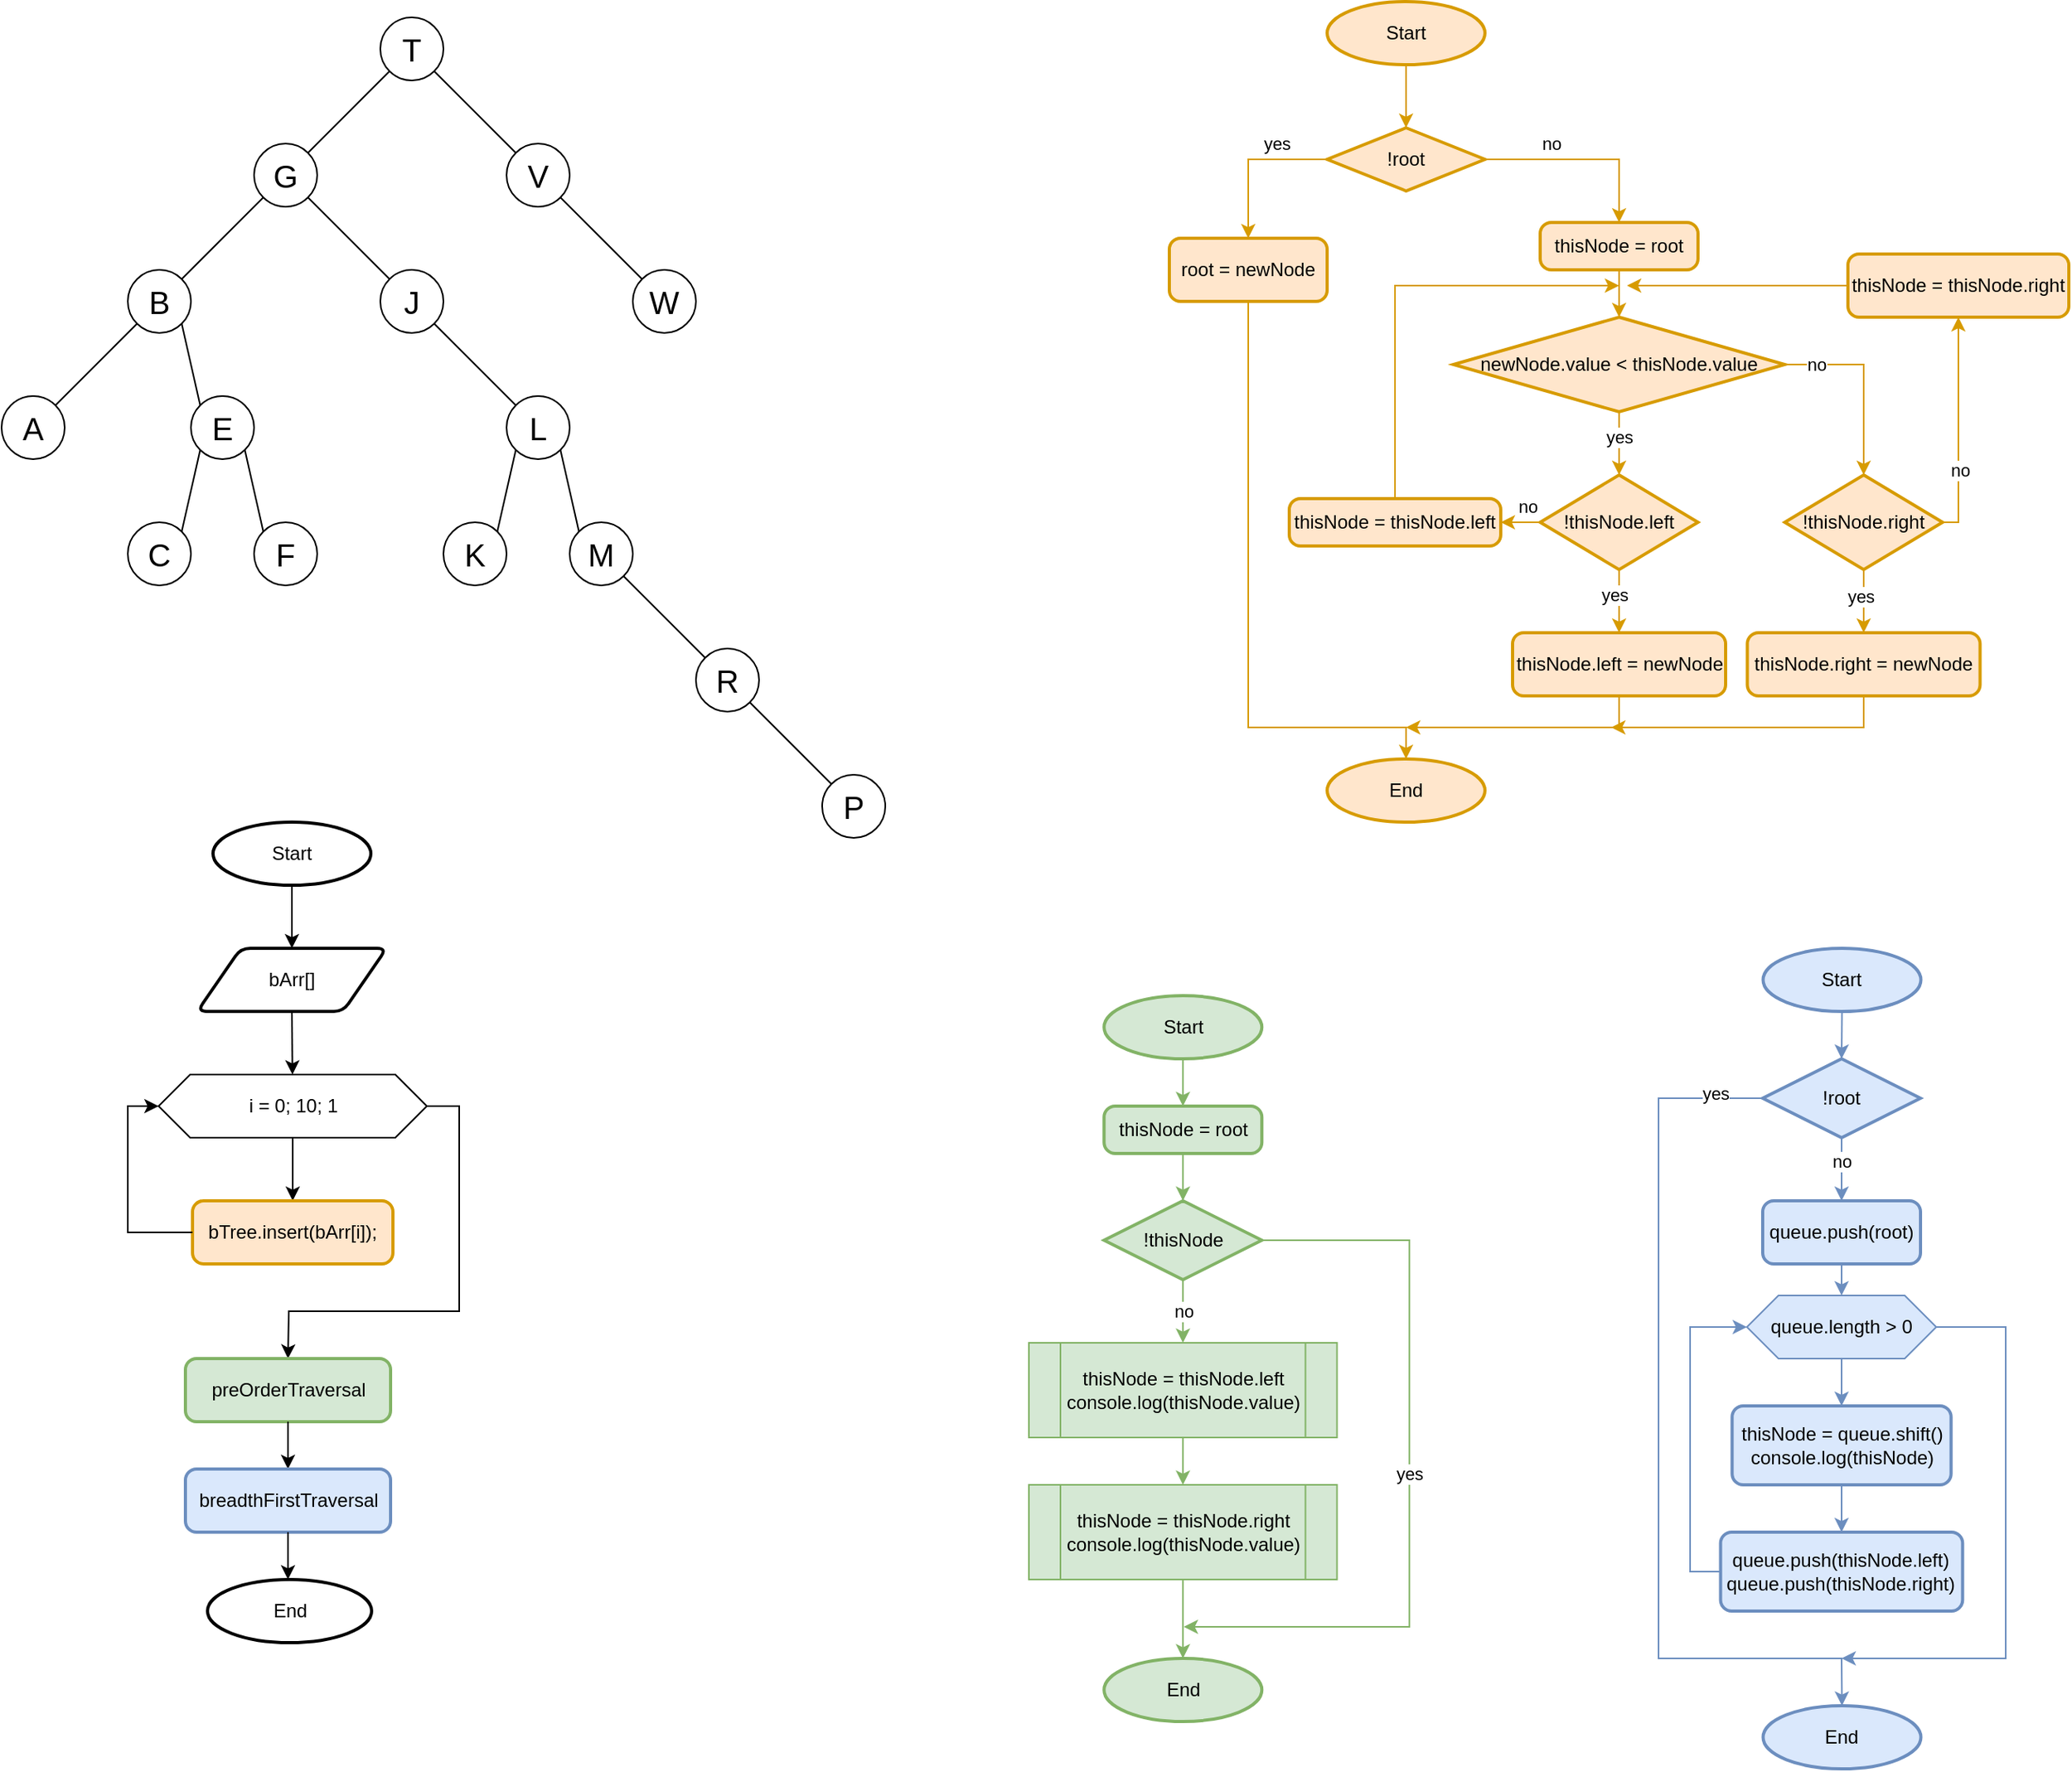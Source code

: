 <mxfile version="21.6.5" type="device">
  <diagram id="C5RBs43oDa-KdzZeNtuy" name="Page-1">
    <mxGraphModel dx="2327" dy="830" grid="1" gridSize="10" guides="1" tooltips="1" connect="1" arrows="1" fold="1" page="1" pageScale="1" pageWidth="827" pageHeight="1169" math="0" shadow="0">
      <root>
        <mxCell id="WIyWlLk6GJQsqaUBKTNV-0" />
        <mxCell id="WIyWlLk6GJQsqaUBKTNV-1" parent="WIyWlLk6GJQsqaUBKTNV-0" />
        <mxCell id="D_m6g35PgsfcEyeFwmXf-0" value="Start" style="strokeWidth=2;html=1;shape=mxgraph.flowchart.start_1;whiteSpace=wrap;" parent="WIyWlLk6GJQsqaUBKTNV-1" vertex="1">
          <mxGeometry x="-466" y="550" width="100" height="40" as="geometry" />
        </mxCell>
        <mxCell id="_VKKLm1d0s1w-XBs0YKe-0" value="&lt;font style=&quot;font-size: 20px;&quot;&gt;T&lt;/font&gt;" style="ellipse;whiteSpace=wrap;html=1;aspect=fixed;" vertex="1" parent="WIyWlLk6GJQsqaUBKTNV-1">
          <mxGeometry x="-360" y="40" width="40" height="40" as="geometry" />
        </mxCell>
        <mxCell id="_VKKLm1d0s1w-XBs0YKe-10" value="&lt;font style=&quot;font-size: 20px;&quot;&gt;G&lt;/font&gt;" style="ellipse;whiteSpace=wrap;html=1;aspect=fixed;" vertex="1" parent="WIyWlLk6GJQsqaUBKTNV-1">
          <mxGeometry x="-440" y="120" width="40" height="40" as="geometry" />
        </mxCell>
        <mxCell id="_VKKLm1d0s1w-XBs0YKe-11" value="&lt;font style=&quot;font-size: 20px;&quot;&gt;V&lt;/font&gt;" style="ellipse;whiteSpace=wrap;html=1;aspect=fixed;" vertex="1" parent="WIyWlLk6GJQsqaUBKTNV-1">
          <mxGeometry x="-280" y="120" width="40" height="40" as="geometry" />
        </mxCell>
        <mxCell id="_VKKLm1d0s1w-XBs0YKe-12" value="&lt;font style=&quot;font-size: 20px;&quot;&gt;B&lt;/font&gt;" style="ellipse;whiteSpace=wrap;html=1;aspect=fixed;" vertex="1" parent="WIyWlLk6GJQsqaUBKTNV-1">
          <mxGeometry x="-520" y="200" width="40" height="40" as="geometry" />
        </mxCell>
        <mxCell id="_VKKLm1d0s1w-XBs0YKe-13" value="&lt;font style=&quot;font-size: 20px;&quot;&gt;J&lt;/font&gt;" style="ellipse;whiteSpace=wrap;html=1;aspect=fixed;" vertex="1" parent="WIyWlLk6GJQsqaUBKTNV-1">
          <mxGeometry x="-360" y="200" width="40" height="40" as="geometry" />
        </mxCell>
        <mxCell id="_VKKLm1d0s1w-XBs0YKe-14" value="&lt;font style=&quot;font-size: 20px;&quot;&gt;W&lt;/font&gt;" style="ellipse;whiteSpace=wrap;html=1;aspect=fixed;" vertex="1" parent="WIyWlLk6GJQsqaUBKTNV-1">
          <mxGeometry x="-200" y="200" width="40" height="40" as="geometry" />
        </mxCell>
        <mxCell id="_VKKLm1d0s1w-XBs0YKe-15" value="&lt;font style=&quot;font-size: 20px;&quot;&gt;A&lt;/font&gt;" style="ellipse;whiteSpace=wrap;html=1;aspect=fixed;" vertex="1" parent="WIyWlLk6GJQsqaUBKTNV-1">
          <mxGeometry x="-600" y="280" width="40" height="40" as="geometry" />
        </mxCell>
        <mxCell id="_VKKLm1d0s1w-XBs0YKe-16" value="&lt;font style=&quot;font-size: 20px;&quot;&gt;E&lt;/font&gt;" style="ellipse;whiteSpace=wrap;html=1;aspect=fixed;" vertex="1" parent="WIyWlLk6GJQsqaUBKTNV-1">
          <mxGeometry x="-480" y="280" width="40" height="40" as="geometry" />
        </mxCell>
        <mxCell id="_VKKLm1d0s1w-XBs0YKe-17" value="&lt;font style=&quot;font-size: 20px;&quot;&gt;C&lt;/font&gt;" style="ellipse;whiteSpace=wrap;html=1;aspect=fixed;" vertex="1" parent="WIyWlLk6GJQsqaUBKTNV-1">
          <mxGeometry x="-520" y="360" width="40" height="40" as="geometry" />
        </mxCell>
        <mxCell id="_VKKLm1d0s1w-XBs0YKe-18" value="&lt;font style=&quot;font-size: 20px;&quot;&gt;F&lt;/font&gt;" style="ellipse;whiteSpace=wrap;html=1;aspect=fixed;" vertex="1" parent="WIyWlLk6GJQsqaUBKTNV-1">
          <mxGeometry x="-440" y="360" width="40" height="40" as="geometry" />
        </mxCell>
        <mxCell id="_VKKLm1d0s1w-XBs0YKe-19" value="&lt;font style=&quot;font-size: 20px;&quot;&gt;L&lt;/font&gt;" style="ellipse;whiteSpace=wrap;html=1;aspect=fixed;" vertex="1" parent="WIyWlLk6GJQsqaUBKTNV-1">
          <mxGeometry x="-280" y="280" width="40" height="40" as="geometry" />
        </mxCell>
        <mxCell id="_VKKLm1d0s1w-XBs0YKe-20" value="&lt;font style=&quot;font-size: 20px;&quot;&gt;K&lt;/font&gt;" style="ellipse;whiteSpace=wrap;html=1;aspect=fixed;" vertex="1" parent="WIyWlLk6GJQsqaUBKTNV-1">
          <mxGeometry x="-320" y="360" width="40" height="40" as="geometry" />
        </mxCell>
        <mxCell id="_VKKLm1d0s1w-XBs0YKe-21" value="&lt;font style=&quot;font-size: 20px;&quot;&gt;M&lt;/font&gt;" style="ellipse;whiteSpace=wrap;html=1;aspect=fixed;" vertex="1" parent="WIyWlLk6GJQsqaUBKTNV-1">
          <mxGeometry x="-240" y="360" width="40" height="40" as="geometry" />
        </mxCell>
        <mxCell id="_VKKLm1d0s1w-XBs0YKe-22" value="&lt;font style=&quot;font-size: 20px;&quot;&gt;R&lt;/font&gt;" style="ellipse;whiteSpace=wrap;html=1;aspect=fixed;" vertex="1" parent="WIyWlLk6GJQsqaUBKTNV-1">
          <mxGeometry x="-160" y="440" width="40" height="40" as="geometry" />
        </mxCell>
        <mxCell id="_VKKLm1d0s1w-XBs0YKe-23" value="&lt;font style=&quot;font-size: 20px;&quot;&gt;P&lt;/font&gt;" style="ellipse;whiteSpace=wrap;html=1;aspect=fixed;" vertex="1" parent="WIyWlLk6GJQsqaUBKTNV-1">
          <mxGeometry x="-80" y="520" width="40" height="40" as="geometry" />
        </mxCell>
        <mxCell id="_VKKLm1d0s1w-XBs0YKe-24" value="" style="endArrow=none;html=1;rounded=0;" edge="1" parent="WIyWlLk6GJQsqaUBKTNV-1" source="_VKKLm1d0s1w-XBs0YKe-10" target="_VKKLm1d0s1w-XBs0YKe-0">
          <mxGeometry width="50" height="50" relative="1" as="geometry">
            <mxPoint x="-400" y="160" as="sourcePoint" />
            <mxPoint x="-350" y="110" as="targetPoint" />
          </mxGeometry>
        </mxCell>
        <mxCell id="_VKKLm1d0s1w-XBs0YKe-25" value="" style="endArrow=none;html=1;rounded=0;entryX=1;entryY=1;entryDx=0;entryDy=0;exitX=0;exitY=0;exitDx=0;exitDy=0;" edge="1" parent="WIyWlLk6GJQsqaUBKTNV-1" source="_VKKLm1d0s1w-XBs0YKe-13" target="_VKKLm1d0s1w-XBs0YKe-10">
          <mxGeometry width="50" height="50" relative="1" as="geometry">
            <mxPoint x="-440" y="290" as="sourcePoint" />
            <mxPoint x="-390" y="240" as="targetPoint" />
          </mxGeometry>
        </mxCell>
        <mxCell id="_VKKLm1d0s1w-XBs0YKe-26" value="" style="endArrow=none;html=1;rounded=0;entryX=0;entryY=1;entryDx=0;entryDy=0;exitX=1;exitY=0;exitDx=0;exitDy=0;" edge="1" parent="WIyWlLk6GJQsqaUBKTNV-1" source="_VKKLm1d0s1w-XBs0YKe-12" target="_VKKLm1d0s1w-XBs0YKe-10">
          <mxGeometry width="50" height="50" relative="1" as="geometry">
            <mxPoint x="-590" y="310" as="sourcePoint" />
            <mxPoint x="-540" y="260" as="targetPoint" />
          </mxGeometry>
        </mxCell>
        <mxCell id="_VKKLm1d0s1w-XBs0YKe-27" value="" style="endArrow=none;html=1;rounded=0;exitX=1;exitY=0;exitDx=0;exitDy=0;entryX=0;entryY=1;entryDx=0;entryDy=0;" edge="1" parent="WIyWlLk6GJQsqaUBKTNV-1" source="_VKKLm1d0s1w-XBs0YKe-15" target="_VKKLm1d0s1w-XBs0YKe-12">
          <mxGeometry width="50" height="50" relative="1" as="geometry">
            <mxPoint x="-270" y="320" as="sourcePoint" />
            <mxPoint x="-220" y="270" as="targetPoint" />
          </mxGeometry>
        </mxCell>
        <mxCell id="_VKKLm1d0s1w-XBs0YKe-28" value="" style="endArrow=none;html=1;rounded=0;exitX=1;exitY=1;exitDx=0;exitDy=0;entryX=0;entryY=0;entryDx=0;entryDy=0;" edge="1" parent="WIyWlLk6GJQsqaUBKTNV-1" source="_VKKLm1d0s1w-XBs0YKe-12" target="_VKKLm1d0s1w-XBs0YKe-16">
          <mxGeometry width="50" height="50" relative="1" as="geometry">
            <mxPoint x="-440" y="290" as="sourcePoint" />
            <mxPoint x="-390" y="240" as="targetPoint" />
          </mxGeometry>
        </mxCell>
        <mxCell id="_VKKLm1d0s1w-XBs0YKe-29" value="" style="endArrow=none;html=1;rounded=0;entryX=0;entryY=1;entryDx=0;entryDy=0;exitX=1;exitY=0;exitDx=0;exitDy=0;" edge="1" parent="WIyWlLk6GJQsqaUBKTNV-1" source="_VKKLm1d0s1w-XBs0YKe-17" target="_VKKLm1d0s1w-XBs0YKe-16">
          <mxGeometry width="50" height="50" relative="1" as="geometry">
            <mxPoint x="-640" y="410" as="sourcePoint" />
            <mxPoint x="-590" y="360" as="targetPoint" />
          </mxGeometry>
        </mxCell>
        <mxCell id="_VKKLm1d0s1w-XBs0YKe-30" value="" style="endArrow=none;html=1;rounded=0;exitX=1;exitY=1;exitDx=0;exitDy=0;entryX=0;entryY=0;entryDx=0;entryDy=0;" edge="1" parent="WIyWlLk6GJQsqaUBKTNV-1" source="_VKKLm1d0s1w-XBs0YKe-16" target="_VKKLm1d0s1w-XBs0YKe-18">
          <mxGeometry width="50" height="50" relative="1" as="geometry">
            <mxPoint x="-470" y="380" as="sourcePoint" />
            <mxPoint x="-420" y="330" as="targetPoint" />
          </mxGeometry>
        </mxCell>
        <mxCell id="_VKKLm1d0s1w-XBs0YKe-31" value="" style="endArrow=none;html=1;rounded=0;exitX=1;exitY=1;exitDx=0;exitDy=0;entryX=0;entryY=0;entryDx=0;entryDy=0;" edge="1" parent="WIyWlLk6GJQsqaUBKTNV-1" source="_VKKLm1d0s1w-XBs0YKe-13" target="_VKKLm1d0s1w-XBs0YKe-19">
          <mxGeometry width="50" height="50" relative="1" as="geometry">
            <mxPoint x="-360" y="290" as="sourcePoint" />
            <mxPoint x="-310" y="240" as="targetPoint" />
          </mxGeometry>
        </mxCell>
        <mxCell id="_VKKLm1d0s1w-XBs0YKe-32" value="" style="endArrow=none;html=1;rounded=0;exitX=1;exitY=0;exitDx=0;exitDy=0;entryX=0;entryY=1;entryDx=0;entryDy=0;" edge="1" parent="WIyWlLk6GJQsqaUBKTNV-1" source="_VKKLm1d0s1w-XBs0YKe-20" target="_VKKLm1d0s1w-XBs0YKe-19">
          <mxGeometry width="50" height="50" relative="1" as="geometry">
            <mxPoint x="-190" y="330" as="sourcePoint" />
            <mxPoint x="-140" y="280" as="targetPoint" />
          </mxGeometry>
        </mxCell>
        <mxCell id="_VKKLm1d0s1w-XBs0YKe-33" value="" style="endArrow=none;html=1;rounded=0;exitX=1;exitY=1;exitDx=0;exitDy=0;entryX=0;entryY=0;entryDx=0;entryDy=0;" edge="1" parent="WIyWlLk6GJQsqaUBKTNV-1" source="_VKKLm1d0s1w-XBs0YKe-19" target="_VKKLm1d0s1w-XBs0YKe-21">
          <mxGeometry width="50" height="50" relative="1" as="geometry">
            <mxPoint x="-180" y="320" as="sourcePoint" />
            <mxPoint x="-130" y="270" as="targetPoint" />
          </mxGeometry>
        </mxCell>
        <mxCell id="_VKKLm1d0s1w-XBs0YKe-34" value="" style="endArrow=none;html=1;rounded=0;exitX=1;exitY=1;exitDx=0;exitDy=0;entryX=0;entryY=0;entryDx=0;entryDy=0;" edge="1" parent="WIyWlLk6GJQsqaUBKTNV-1" source="_VKKLm1d0s1w-XBs0YKe-21" target="_VKKLm1d0s1w-XBs0YKe-22">
          <mxGeometry width="50" height="50" relative="1" as="geometry">
            <mxPoint x="-120" y="400" as="sourcePoint" />
            <mxPoint x="-70" y="350" as="targetPoint" />
          </mxGeometry>
        </mxCell>
        <mxCell id="_VKKLm1d0s1w-XBs0YKe-35" value="" style="endArrow=none;html=1;rounded=0;exitX=1;exitY=1;exitDx=0;exitDy=0;entryX=0;entryY=0;entryDx=0;entryDy=0;" edge="1" parent="WIyWlLk6GJQsqaUBKTNV-1" source="_VKKLm1d0s1w-XBs0YKe-22" target="_VKKLm1d0s1w-XBs0YKe-23">
          <mxGeometry width="50" height="50" relative="1" as="geometry">
            <mxPoint x="-60" y="410" as="sourcePoint" />
            <mxPoint x="-10" y="360" as="targetPoint" />
          </mxGeometry>
        </mxCell>
        <mxCell id="_VKKLm1d0s1w-XBs0YKe-36" value="" style="endArrow=none;html=1;rounded=0;exitX=1;exitY=1;exitDx=0;exitDy=0;entryX=0;entryY=0;entryDx=0;entryDy=0;" edge="1" parent="WIyWlLk6GJQsqaUBKTNV-1" source="_VKKLm1d0s1w-XBs0YKe-0" target="_VKKLm1d0s1w-XBs0YKe-11">
          <mxGeometry width="50" height="50" relative="1" as="geometry">
            <mxPoint x="-280" y="110" as="sourcePoint" />
            <mxPoint x="-230" y="60" as="targetPoint" />
          </mxGeometry>
        </mxCell>
        <mxCell id="_VKKLm1d0s1w-XBs0YKe-37" value="" style="endArrow=none;html=1;rounded=0;exitX=1;exitY=1;exitDx=0;exitDy=0;entryX=0;entryY=0;entryDx=0;entryDy=0;" edge="1" parent="WIyWlLk6GJQsqaUBKTNV-1" source="_VKKLm1d0s1w-XBs0YKe-11" target="_VKKLm1d0s1w-XBs0YKe-14">
          <mxGeometry width="50" height="50" relative="1" as="geometry">
            <mxPoint x="-90" y="110" as="sourcePoint" />
            <mxPoint x="-40" y="60" as="targetPoint" />
          </mxGeometry>
        </mxCell>
        <mxCell id="_VKKLm1d0s1w-XBs0YKe-38" value="i = 0; 10; 1" style="shape=hexagon;perimeter=hexagonPerimeter2;whiteSpace=wrap;html=1;fixedSize=1;" vertex="1" parent="WIyWlLk6GJQsqaUBKTNV-1">
          <mxGeometry x="-500.5" y="710" width="170" height="40" as="geometry" />
        </mxCell>
        <mxCell id="_VKKLm1d0s1w-XBs0YKe-39" value="" style="endArrow=classic;html=1;rounded=0;entryX=0.5;entryY=0;entryDx=0;entryDy=0;" edge="1" parent="WIyWlLk6GJQsqaUBKTNV-1" source="D_m6g35PgsfcEyeFwmXf-0" target="_VKKLm1d0s1w-XBs0YKe-54">
          <mxGeometry width="50" height="50" relative="1" as="geometry">
            <mxPoint x="-450" y="750" as="sourcePoint" />
            <mxPoint x="-415" y="630" as="targetPoint" />
          </mxGeometry>
        </mxCell>
        <mxCell id="_VKKLm1d0s1w-XBs0YKe-40" value="" style="endArrow=classic;html=1;rounded=0;exitX=0.5;exitY=1;exitDx=0;exitDy=0;entryX=0.5;entryY=0;entryDx=0;entryDy=0;" edge="1" parent="WIyWlLk6GJQsqaUBKTNV-1" source="_VKKLm1d0s1w-XBs0YKe-38" target="_VKKLm1d0s1w-XBs0YKe-41">
          <mxGeometry width="50" height="50" relative="1" as="geometry">
            <mxPoint x="-420" y="760" as="sourcePoint" />
            <mxPoint x="-417" y="710" as="targetPoint" />
          </mxGeometry>
        </mxCell>
        <mxCell id="_VKKLm1d0s1w-XBs0YKe-41" value="bTree.insert(bArr[i]);" style="rounded=1;whiteSpace=wrap;html=1;absoluteArcSize=1;arcSize=14;strokeWidth=2;fillColor=#ffe6cc;strokeColor=#d79b00;" vertex="1" parent="WIyWlLk6GJQsqaUBKTNV-1">
          <mxGeometry x="-479" y="790" width="127" height="40" as="geometry" />
        </mxCell>
        <mxCell id="_VKKLm1d0s1w-XBs0YKe-42" value="" style="endArrow=classic;html=1;rounded=0;exitX=0;exitY=0.5;exitDx=0;exitDy=0;entryX=0;entryY=0.5;entryDx=0;entryDy=0;" edge="1" parent="WIyWlLk6GJQsqaUBKTNV-1" source="_VKKLm1d0s1w-XBs0YKe-41" target="_VKKLm1d0s1w-XBs0YKe-38">
          <mxGeometry width="50" height="50" relative="1" as="geometry">
            <mxPoint x="-610" y="700" as="sourcePoint" />
            <mxPoint x="-560" y="650" as="targetPoint" />
            <Array as="points">
              <mxPoint x="-520" y="810" />
              <mxPoint x="-520" y="730" />
            </Array>
          </mxGeometry>
        </mxCell>
        <mxCell id="_VKKLm1d0s1w-XBs0YKe-43" value="" style="endArrow=classic;html=1;rounded=0;exitX=1;exitY=0.5;exitDx=0;exitDy=0;entryX=0.5;entryY=0;entryDx=0;entryDy=0;" edge="1" parent="WIyWlLk6GJQsqaUBKTNV-1" source="_VKKLm1d0s1w-XBs0YKe-38" target="_VKKLm1d0s1w-XBs0YKe-44">
          <mxGeometry width="50" height="50" relative="1" as="geometry">
            <mxPoint x="-330" y="650" as="sourcePoint" />
            <mxPoint x="-420" y="800" as="targetPoint" />
            <Array as="points">
              <mxPoint x="-310" y="730" />
              <mxPoint x="-310" y="860" />
              <mxPoint x="-418" y="860" />
            </Array>
          </mxGeometry>
        </mxCell>
        <mxCell id="_VKKLm1d0s1w-XBs0YKe-44" value="preOrderTraversal" style="rounded=1;whiteSpace=wrap;html=1;absoluteArcSize=1;arcSize=14;strokeWidth=2;fillColor=#d5e8d4;strokeColor=#82b366;" vertex="1" parent="WIyWlLk6GJQsqaUBKTNV-1">
          <mxGeometry x="-483.5" y="890" width="130" height="40" as="geometry" />
        </mxCell>
        <mxCell id="_VKKLm1d0s1w-XBs0YKe-45" value="" style="endArrow=classic;html=1;rounded=0;exitX=0.5;exitY=1;exitDx=0;exitDy=0;" edge="1" parent="WIyWlLk6GJQsqaUBKTNV-1" source="_VKKLm1d0s1w-XBs0YKe-44">
          <mxGeometry width="50" height="50" relative="1" as="geometry">
            <mxPoint x="-401.5" y="1030" as="sourcePoint" />
            <mxPoint x="-418.5" y="960" as="targetPoint" />
          </mxGeometry>
        </mxCell>
        <mxCell id="_VKKLm1d0s1w-XBs0YKe-47" value="breadthFirstTraversal" style="rounded=1;whiteSpace=wrap;html=1;absoluteArcSize=1;arcSize=14;strokeWidth=2;fillColor=#dae8fc;strokeColor=#6c8ebf;" vertex="1" parent="WIyWlLk6GJQsqaUBKTNV-1">
          <mxGeometry x="-483.5" y="960" width="130" height="40" as="geometry" />
        </mxCell>
        <mxCell id="_VKKLm1d0s1w-XBs0YKe-48" value="" style="endArrow=classic;html=1;rounded=0;exitX=0.5;exitY=1;exitDx=0;exitDy=0;" edge="1" parent="WIyWlLk6GJQsqaUBKTNV-1" source="_VKKLm1d0s1w-XBs0YKe-47">
          <mxGeometry width="50" height="50" relative="1" as="geometry">
            <mxPoint x="-411.5" y="1070" as="sourcePoint" />
            <mxPoint x="-418.5" y="1030" as="targetPoint" />
          </mxGeometry>
        </mxCell>
        <mxCell id="_VKKLm1d0s1w-XBs0YKe-50" value="End" style="strokeWidth=2;html=1;shape=mxgraph.flowchart.start_1;whiteSpace=wrap;" vertex="1" parent="WIyWlLk6GJQsqaUBKTNV-1">
          <mxGeometry x="-469.5" y="1030" width="104" height="40" as="geometry" />
        </mxCell>
        <mxCell id="_VKKLm1d0s1w-XBs0YKe-51" value="Start" style="strokeWidth=2;html=1;shape=mxgraph.flowchart.start_1;whiteSpace=wrap;fillColor=#ffe6cc;strokeColor=#d79b00;" vertex="1" parent="WIyWlLk6GJQsqaUBKTNV-1">
          <mxGeometry x="240" y="30" width="100" height="40" as="geometry" />
        </mxCell>
        <mxCell id="_VKKLm1d0s1w-XBs0YKe-52" value="" style="endArrow=classic;html=1;rounded=0;exitX=0.5;exitY=1;exitDx=0;exitDy=0;exitPerimeter=0;fillColor=#ffe6cc;strokeColor=#d79b00;" edge="1" parent="WIyWlLk6GJQsqaUBKTNV-1" source="_VKKLm1d0s1w-XBs0YKe-51">
          <mxGeometry width="50" height="50" relative="1" as="geometry">
            <mxPoint x="280" y="180" as="sourcePoint" />
            <mxPoint x="290" y="110" as="targetPoint" />
          </mxGeometry>
        </mxCell>
        <mxCell id="_VKKLm1d0s1w-XBs0YKe-53" value="!root" style="strokeWidth=2;html=1;shape=mxgraph.flowchart.decision;whiteSpace=wrap;fillColor=#ffe6cc;strokeColor=#d79b00;" vertex="1" parent="WIyWlLk6GJQsqaUBKTNV-1">
          <mxGeometry x="240" y="110" width="100" height="40" as="geometry" />
        </mxCell>
        <mxCell id="_VKKLm1d0s1w-XBs0YKe-54" value="bArr[]" style="shape=parallelogram;html=1;strokeWidth=2;perimeter=parallelogramPerimeter;whiteSpace=wrap;rounded=1;arcSize=12;size=0.23;" vertex="1" parent="WIyWlLk6GJQsqaUBKTNV-1">
          <mxGeometry x="-476" y="630" width="120" height="40" as="geometry" />
        </mxCell>
        <mxCell id="_VKKLm1d0s1w-XBs0YKe-56" value="root = newNode" style="rounded=1;whiteSpace=wrap;html=1;absoluteArcSize=1;arcSize=14;strokeWidth=2;fillColor=#ffe6cc;strokeColor=#d79b00;" vertex="1" parent="WIyWlLk6GJQsqaUBKTNV-1">
          <mxGeometry x="140" y="180" width="100" height="40" as="geometry" />
        </mxCell>
        <mxCell id="_VKKLm1d0s1w-XBs0YKe-57" value="End" style="strokeWidth=2;html=1;shape=mxgraph.flowchart.start_1;whiteSpace=wrap;fillColor=#ffe6cc;strokeColor=#d79b00;" vertex="1" parent="WIyWlLk6GJQsqaUBKTNV-1">
          <mxGeometry x="240" y="510" width="100" height="40" as="geometry" />
        </mxCell>
        <mxCell id="_VKKLm1d0s1w-XBs0YKe-58" value="" style="endArrow=classic;html=1;rounded=0;exitX=0;exitY=0.5;exitDx=0;exitDy=0;exitPerimeter=0;entryX=0.5;entryY=0;entryDx=0;entryDy=0;fillColor=#ffe6cc;strokeColor=#d79b00;" edge="1" parent="WIyWlLk6GJQsqaUBKTNV-1" source="_VKKLm1d0s1w-XBs0YKe-53" target="_VKKLm1d0s1w-XBs0YKe-56">
          <mxGeometry width="50" height="50" relative="1" as="geometry">
            <mxPoint x="170" y="100" as="sourcePoint" />
            <mxPoint x="220" y="50" as="targetPoint" />
            <Array as="points">
              <mxPoint x="190" y="130" />
            </Array>
          </mxGeometry>
        </mxCell>
        <mxCell id="_VKKLm1d0s1w-XBs0YKe-59" value="yes" style="edgeLabel;html=1;align=center;verticalAlign=middle;resizable=0;points=[];" vertex="1" connectable="0" parent="_VKKLm1d0s1w-XBs0YKe-58">
          <mxGeometry x="-0.6" y="2" relative="1" as="geometry">
            <mxPoint x="-12" y="-12" as="offset" />
          </mxGeometry>
        </mxCell>
        <mxCell id="_VKKLm1d0s1w-XBs0YKe-60" value="newNode.value &amp;lt; thisNode.value" style="strokeWidth=2;html=1;shape=mxgraph.flowchart.decision;whiteSpace=wrap;fillColor=#ffe6cc;strokeColor=#d79b00;" vertex="1" parent="WIyWlLk6GJQsqaUBKTNV-1">
          <mxGeometry x="320" y="230" width="210" height="60" as="geometry" />
        </mxCell>
        <mxCell id="_VKKLm1d0s1w-XBs0YKe-61" value="!thisNode.left" style="strokeWidth=2;html=1;shape=mxgraph.flowchart.decision;whiteSpace=wrap;fillColor=#ffe6cc;strokeColor=#d79b00;" vertex="1" parent="WIyWlLk6GJQsqaUBKTNV-1">
          <mxGeometry x="375" y="330" width="100" height="60" as="geometry" />
        </mxCell>
        <mxCell id="_VKKLm1d0s1w-XBs0YKe-62" value="thisNode.left = newNode" style="rounded=1;whiteSpace=wrap;html=1;absoluteArcSize=1;arcSize=14;strokeWidth=2;fillColor=#ffe6cc;strokeColor=#d79b00;" vertex="1" parent="WIyWlLk6GJQsqaUBKTNV-1">
          <mxGeometry x="357.5" y="430" width="135" height="40" as="geometry" />
        </mxCell>
        <mxCell id="_VKKLm1d0s1w-XBs0YKe-63" value="" style="endArrow=classic;html=1;rounded=0;exitX=1;exitY=0.5;exitDx=0;exitDy=0;exitPerimeter=0;fillColor=#ffe6cc;strokeColor=#d79b00;" edge="1" parent="WIyWlLk6GJQsqaUBKTNV-1" source="_VKKLm1d0s1w-XBs0YKe-53">
          <mxGeometry width="50" height="50" relative="1" as="geometry">
            <mxPoint x="370" y="130" as="sourcePoint" />
            <mxPoint x="425" y="170" as="targetPoint" />
            <Array as="points">
              <mxPoint x="425" y="130" />
            </Array>
          </mxGeometry>
        </mxCell>
        <mxCell id="_VKKLm1d0s1w-XBs0YKe-76" value="no" style="edgeLabel;html=1;align=center;verticalAlign=middle;resizable=0;points=[];" vertex="1" connectable="0" parent="_VKKLm1d0s1w-XBs0YKe-63">
          <mxGeometry x="-0.338" y="-1" relative="1" as="geometry">
            <mxPoint y="-11" as="offset" />
          </mxGeometry>
        </mxCell>
        <mxCell id="_VKKLm1d0s1w-XBs0YKe-64" value="thisNode = root" style="rounded=1;whiteSpace=wrap;html=1;absoluteArcSize=1;arcSize=14;strokeWidth=2;fillColor=#ffe6cc;strokeColor=#d79b00;" vertex="1" parent="WIyWlLk6GJQsqaUBKTNV-1">
          <mxGeometry x="375" y="170" width="100" height="30" as="geometry" />
        </mxCell>
        <mxCell id="_VKKLm1d0s1w-XBs0YKe-65" value="" style="endArrow=classic;html=1;rounded=0;exitX=0.5;exitY=1;exitDx=0;exitDy=0;entryX=0.5;entryY=0;entryDx=0;entryDy=0;entryPerimeter=0;fillColor=#ffe6cc;strokeColor=#d79b00;" edge="1" parent="WIyWlLk6GJQsqaUBKTNV-1" source="_VKKLm1d0s1w-XBs0YKe-64" target="_VKKLm1d0s1w-XBs0YKe-60">
          <mxGeometry width="50" height="50" relative="1" as="geometry">
            <mxPoint x="510" y="120" as="sourcePoint" />
            <mxPoint x="560" y="70" as="targetPoint" />
          </mxGeometry>
        </mxCell>
        <mxCell id="_VKKLm1d0s1w-XBs0YKe-66" value="" style="endArrow=classic;html=1;rounded=0;exitX=0.5;exitY=1;exitDx=0;exitDy=0;exitPerimeter=0;entryX=0.5;entryY=0;entryDx=0;entryDy=0;entryPerimeter=0;fillColor=#ffe6cc;strokeColor=#d79b00;" edge="1" parent="WIyWlLk6GJQsqaUBKTNV-1" source="_VKKLm1d0s1w-XBs0YKe-60" target="_VKKLm1d0s1w-XBs0YKe-61">
          <mxGeometry width="50" height="50" relative="1" as="geometry">
            <mxPoint x="180" y="350" as="sourcePoint" />
            <mxPoint x="230" y="300" as="targetPoint" />
          </mxGeometry>
        </mxCell>
        <mxCell id="_VKKLm1d0s1w-XBs0YKe-67" value="yes" style="edgeLabel;html=1;align=center;verticalAlign=middle;resizable=0;points=[];" vertex="1" connectable="0" parent="_VKKLm1d0s1w-XBs0YKe-66">
          <mxGeometry x="-0.213" relative="1" as="geometry">
            <mxPoint as="offset" />
          </mxGeometry>
        </mxCell>
        <mxCell id="_VKKLm1d0s1w-XBs0YKe-71" value="" style="endArrow=classic;html=1;rounded=0;exitX=0.5;exitY=1;exitDx=0;exitDy=0;exitPerimeter=0;entryX=0.5;entryY=0;entryDx=0;entryDy=0;fillColor=#ffe6cc;strokeColor=#d79b00;" edge="1" parent="WIyWlLk6GJQsqaUBKTNV-1" source="_VKKLm1d0s1w-XBs0YKe-61" target="_VKKLm1d0s1w-XBs0YKe-62">
          <mxGeometry width="50" height="50" relative="1" as="geometry">
            <mxPoint x="250" y="430" as="sourcePoint" />
            <mxPoint x="300" y="380" as="targetPoint" />
          </mxGeometry>
        </mxCell>
        <mxCell id="_VKKLm1d0s1w-XBs0YKe-72" value="yes" style="edgeLabel;html=1;align=center;verticalAlign=middle;resizable=0;points=[];" vertex="1" connectable="0" parent="_VKKLm1d0s1w-XBs0YKe-71">
          <mxGeometry x="-0.21" y="-3" relative="1" as="geometry">
            <mxPoint as="offset" />
          </mxGeometry>
        </mxCell>
        <mxCell id="_VKKLm1d0s1w-XBs0YKe-73" value="thisNode = thisNode.left" style="rounded=1;whiteSpace=wrap;html=1;absoluteArcSize=1;arcSize=14;strokeWidth=2;fillColor=#ffe6cc;strokeColor=#d79b00;" vertex="1" parent="WIyWlLk6GJQsqaUBKTNV-1">
          <mxGeometry x="216" y="345" width="134" height="30" as="geometry" />
        </mxCell>
        <mxCell id="_VKKLm1d0s1w-XBs0YKe-74" value="" style="endArrow=classic;html=1;rounded=0;exitX=0;exitY=0.5;exitDx=0;exitDy=0;exitPerimeter=0;entryX=1;entryY=0.5;entryDx=0;entryDy=0;fillColor=#ffe6cc;strokeColor=#d79b00;" edge="1" parent="WIyWlLk6GJQsqaUBKTNV-1" source="_VKKLm1d0s1w-XBs0YKe-61" target="_VKKLm1d0s1w-XBs0YKe-73">
          <mxGeometry width="50" height="50" relative="1" as="geometry">
            <mxPoint x="50" y="290" as="sourcePoint" />
            <mxPoint x="100" y="240" as="targetPoint" />
          </mxGeometry>
        </mxCell>
        <mxCell id="_VKKLm1d0s1w-XBs0YKe-75" value="no" style="edgeLabel;html=1;align=center;verticalAlign=middle;resizable=0;points=[];" vertex="1" connectable="0" parent="_VKKLm1d0s1w-XBs0YKe-74">
          <mxGeometry x="-0.368" y="1" relative="1" as="geometry">
            <mxPoint y="-11" as="offset" />
          </mxGeometry>
        </mxCell>
        <mxCell id="_VKKLm1d0s1w-XBs0YKe-77" value="" style="endArrow=classic;html=1;rounded=0;exitX=0.5;exitY=1;exitDx=0;exitDy=0;fillColor=#ffe6cc;strokeColor=#d79b00;" edge="1" parent="WIyWlLk6GJQsqaUBKTNV-1" source="_VKKLm1d0s1w-XBs0YKe-56" target="_VKKLm1d0s1w-XBs0YKe-57">
          <mxGeometry width="50" height="50" relative="1" as="geometry">
            <mxPoint x="150" y="350" as="sourcePoint" />
            <mxPoint x="300" y="520" as="targetPoint" />
            <Array as="points">
              <mxPoint x="190" y="490" />
              <mxPoint x="290" y="490" />
            </Array>
          </mxGeometry>
        </mxCell>
        <mxCell id="_VKKLm1d0s1w-XBs0YKe-79" value="" style="endArrow=classic;html=1;rounded=0;exitX=0.5;exitY=0;exitDx=0;exitDy=0;fillColor=#ffe6cc;strokeColor=#d79b00;" edge="1" parent="WIyWlLk6GJQsqaUBKTNV-1" source="_VKKLm1d0s1w-XBs0YKe-73">
          <mxGeometry width="50" height="50" relative="1" as="geometry">
            <mxPoint x="270" y="300" as="sourcePoint" />
            <mxPoint x="425" y="210" as="targetPoint" />
            <Array as="points">
              <mxPoint x="283" y="210" />
            </Array>
          </mxGeometry>
        </mxCell>
        <mxCell id="_VKKLm1d0s1w-XBs0YKe-82" value="!thisNode.right" style="strokeWidth=2;html=1;shape=mxgraph.flowchart.decision;whiteSpace=wrap;fillColor=#ffe6cc;strokeColor=#d79b00;" vertex="1" parent="WIyWlLk6GJQsqaUBKTNV-1">
          <mxGeometry x="530" y="330" width="100" height="60" as="geometry" />
        </mxCell>
        <mxCell id="_VKKLm1d0s1w-XBs0YKe-83" value="thisNode = thisNode.right" style="rounded=1;whiteSpace=wrap;html=1;absoluteArcSize=1;arcSize=14;strokeWidth=2;fillColor=#ffe6cc;strokeColor=#d79b00;" vertex="1" parent="WIyWlLk6GJQsqaUBKTNV-1">
          <mxGeometry x="570" y="190" width="140" height="40" as="geometry" />
        </mxCell>
        <mxCell id="_VKKLm1d0s1w-XBs0YKe-84" value="" style="endArrow=classic;html=1;rounded=0;exitX=1;exitY=0.5;exitDx=0;exitDy=0;exitPerimeter=0;entryX=0.5;entryY=0;entryDx=0;entryDy=0;entryPerimeter=0;fillColor=#ffe6cc;strokeColor=#d79b00;" edge="1" parent="WIyWlLk6GJQsqaUBKTNV-1" source="_VKKLm1d0s1w-XBs0YKe-60" target="_VKKLm1d0s1w-XBs0YKe-82">
          <mxGeometry width="50" height="50" relative="1" as="geometry">
            <mxPoint x="610" y="280" as="sourcePoint" />
            <mxPoint x="660" y="230" as="targetPoint" />
            <Array as="points">
              <mxPoint x="580" y="260" />
            </Array>
          </mxGeometry>
        </mxCell>
        <mxCell id="_VKKLm1d0s1w-XBs0YKe-85" value="no" style="edgeLabel;html=1;align=center;verticalAlign=middle;resizable=0;points=[];" vertex="1" connectable="0" parent="_VKKLm1d0s1w-XBs0YKe-84">
          <mxGeometry x="-0.669" y="1" relative="1" as="geometry">
            <mxPoint y="1" as="offset" />
          </mxGeometry>
        </mxCell>
        <mxCell id="_VKKLm1d0s1w-XBs0YKe-86" value="thisNode.right = newNode" style="rounded=1;whiteSpace=wrap;html=1;absoluteArcSize=1;arcSize=14;strokeWidth=2;fillColor=#ffe6cc;strokeColor=#d79b00;" vertex="1" parent="WIyWlLk6GJQsqaUBKTNV-1">
          <mxGeometry x="506.25" y="430" width="147.5" height="40" as="geometry" />
        </mxCell>
        <mxCell id="_VKKLm1d0s1w-XBs0YKe-87" value="" style="endArrow=classic;html=1;rounded=0;exitX=0.5;exitY=1;exitDx=0;exitDy=0;exitPerimeter=0;entryX=0.5;entryY=0;entryDx=0;entryDy=0;fillColor=#ffe6cc;strokeColor=#d79b00;" edge="1" parent="WIyWlLk6GJQsqaUBKTNV-1" source="_VKKLm1d0s1w-XBs0YKe-82" target="_VKKLm1d0s1w-XBs0YKe-86">
          <mxGeometry width="50" height="50" relative="1" as="geometry">
            <mxPoint x="510" y="570" as="sourcePoint" />
            <mxPoint x="560" y="520" as="targetPoint" />
          </mxGeometry>
        </mxCell>
        <mxCell id="_VKKLm1d0s1w-XBs0YKe-88" value="yes" style="edgeLabel;html=1;align=center;verticalAlign=middle;resizable=0;points=[];" vertex="1" connectable="0" parent="_VKKLm1d0s1w-XBs0YKe-87">
          <mxGeometry x="-0.14" y="-2" relative="1" as="geometry">
            <mxPoint as="offset" />
          </mxGeometry>
        </mxCell>
        <mxCell id="_VKKLm1d0s1w-XBs0YKe-89" value="" style="endArrow=classic;html=1;rounded=0;exitX=1;exitY=0.5;exitDx=0;exitDy=0;exitPerimeter=0;fillColor=#ffe6cc;strokeColor=#d79b00;" edge="1" parent="WIyWlLk6GJQsqaUBKTNV-1" source="_VKKLm1d0s1w-XBs0YKe-82" target="_VKKLm1d0s1w-XBs0YKe-83">
          <mxGeometry width="50" height="50" relative="1" as="geometry">
            <mxPoint x="530" y="370" as="sourcePoint" />
            <mxPoint x="580" y="320" as="targetPoint" />
            <Array as="points">
              <mxPoint x="640" y="360" />
            </Array>
          </mxGeometry>
        </mxCell>
        <mxCell id="_VKKLm1d0s1w-XBs0YKe-92" value="no" style="edgeLabel;html=1;align=center;verticalAlign=middle;resizable=0;points=[];" vertex="1" connectable="0" parent="_VKKLm1d0s1w-XBs0YKe-89">
          <mxGeometry x="-0.37" y="-1" relative="1" as="geometry">
            <mxPoint y="1" as="offset" />
          </mxGeometry>
        </mxCell>
        <mxCell id="_VKKLm1d0s1w-XBs0YKe-90" value="" style="endArrow=classic;html=1;rounded=0;exitX=0;exitY=0.5;exitDx=0;exitDy=0;fillColor=#ffe6cc;strokeColor=#d79b00;" edge="1" parent="WIyWlLk6GJQsqaUBKTNV-1" source="_VKKLm1d0s1w-XBs0YKe-83">
          <mxGeometry width="50" height="50" relative="1" as="geometry">
            <mxPoint x="510" y="190" as="sourcePoint" />
            <mxPoint x="430" y="210" as="targetPoint" />
          </mxGeometry>
        </mxCell>
        <mxCell id="_VKKLm1d0s1w-XBs0YKe-93" value="" style="endArrow=classic;html=1;rounded=0;exitX=0.5;exitY=1;exitDx=0;exitDy=0;fillColor=#ffe6cc;strokeColor=#d79b00;" edge="1" parent="WIyWlLk6GJQsqaUBKTNV-1" source="_VKKLm1d0s1w-XBs0YKe-62">
          <mxGeometry width="50" height="50" relative="1" as="geometry">
            <mxPoint x="490" y="600" as="sourcePoint" />
            <mxPoint x="290" y="490" as="targetPoint" />
            <Array as="points">
              <mxPoint x="425" y="490" />
            </Array>
          </mxGeometry>
        </mxCell>
        <mxCell id="_VKKLm1d0s1w-XBs0YKe-94" value="" style="endArrow=classic;html=1;rounded=0;exitX=0.5;exitY=1;exitDx=0;exitDy=0;fillColor=#ffe6cc;strokeColor=#d79b00;" edge="1" parent="WIyWlLk6GJQsqaUBKTNV-1" source="_VKKLm1d0s1w-XBs0YKe-86">
          <mxGeometry width="50" height="50" relative="1" as="geometry">
            <mxPoint x="520" y="610" as="sourcePoint" />
            <mxPoint x="420" y="490" as="targetPoint" />
            <Array as="points">
              <mxPoint x="580" y="490" />
            </Array>
          </mxGeometry>
        </mxCell>
        <mxCell id="_VKKLm1d0s1w-XBs0YKe-96" value="Start" style="strokeWidth=2;html=1;shape=mxgraph.flowchart.start_1;whiteSpace=wrap;fillColor=#d5e8d4;strokeColor=#82b366;" vertex="1" parent="WIyWlLk6GJQsqaUBKTNV-1">
          <mxGeometry x="98.63" y="660" width="100" height="40" as="geometry" />
        </mxCell>
        <mxCell id="_VKKLm1d0s1w-XBs0YKe-97" value="" style="endArrow=classic;html=1;rounded=0;exitX=0.5;exitY=1;exitDx=0;exitDy=0;exitPerimeter=0;entryX=0.5;entryY=0;entryDx=0;entryDy=0;fillColor=#d5e8d4;strokeColor=#82b366;" edge="1" parent="WIyWlLk6GJQsqaUBKTNV-1" source="_VKKLm1d0s1w-XBs0YKe-96" target="_VKKLm1d0s1w-XBs0YKe-99">
          <mxGeometry width="50" height="50" relative="1" as="geometry">
            <mxPoint x="102.13" y="820" as="sourcePoint" />
            <mxPoint x="149.13" y="730" as="targetPoint" />
          </mxGeometry>
        </mxCell>
        <mxCell id="_VKKLm1d0s1w-XBs0YKe-98" value="!thisNode" style="strokeWidth=2;html=1;shape=mxgraph.flowchart.decision;whiteSpace=wrap;fillColor=#d5e8d4;strokeColor=#82b366;" vertex="1" parent="WIyWlLk6GJQsqaUBKTNV-1">
          <mxGeometry x="98.63" y="790" width="100" height="50" as="geometry" />
        </mxCell>
        <mxCell id="_VKKLm1d0s1w-XBs0YKe-99" value="thisNode = root" style="rounded=1;whiteSpace=wrap;html=1;absoluteArcSize=1;arcSize=14;strokeWidth=2;fillColor=#d5e8d4;strokeColor=#82b366;" vertex="1" parent="WIyWlLk6GJQsqaUBKTNV-1">
          <mxGeometry x="98.63" y="730" width="100" height="30" as="geometry" />
        </mxCell>
        <mxCell id="_VKKLm1d0s1w-XBs0YKe-101" value="thisNode = thisNode.left&lt;br&gt;console.log(thisNode.value)" style="shape=process;whiteSpace=wrap;html=1;backgroundOutline=1;fillColor=#d5e8d4;strokeColor=#82b366;" vertex="1" parent="WIyWlLk6GJQsqaUBKTNV-1">
          <mxGeometry x="51" y="880" width="195.25" height="60" as="geometry" />
        </mxCell>
        <mxCell id="_VKKLm1d0s1w-XBs0YKe-102" value="thisNode = thisNode.right&lt;br&gt;console.log(thisNode.value)" style="shape=process;whiteSpace=wrap;html=1;backgroundOutline=1;fillColor=#d5e8d4;strokeColor=#82b366;" vertex="1" parent="WIyWlLk6GJQsqaUBKTNV-1">
          <mxGeometry x="51" y="970" width="195.25" height="60" as="geometry" />
        </mxCell>
        <mxCell id="_VKKLm1d0s1w-XBs0YKe-103" value="" style="endArrow=classic;html=1;rounded=0;exitX=0.5;exitY=1;exitDx=0;exitDy=0;entryX=0.5;entryY=0;entryDx=0;entryDy=0;entryPerimeter=0;fillColor=#d5e8d4;strokeColor=#82b366;" edge="1" parent="WIyWlLk6GJQsqaUBKTNV-1" source="_VKKLm1d0s1w-XBs0YKe-99" target="_VKKLm1d0s1w-XBs0YKe-98">
          <mxGeometry width="50" height="50" relative="1" as="geometry">
            <mxPoint x="2.13" y="860" as="sourcePoint" />
            <mxPoint x="52.13" y="810" as="targetPoint" />
          </mxGeometry>
        </mxCell>
        <mxCell id="_VKKLm1d0s1w-XBs0YKe-105" value="" style="endArrow=classic;html=1;rounded=0;exitX=0.5;exitY=1;exitDx=0;exitDy=0;exitPerimeter=0;entryX=0.5;entryY=0;entryDx=0;entryDy=0;fillColor=#d5e8d4;strokeColor=#82b366;" edge="1" parent="WIyWlLk6GJQsqaUBKTNV-1" source="_VKKLm1d0s1w-XBs0YKe-98" target="_VKKLm1d0s1w-XBs0YKe-101">
          <mxGeometry width="50" height="50" relative="1" as="geometry">
            <mxPoint x="-17.87" y="860" as="sourcePoint" />
            <mxPoint x="32.13" y="810" as="targetPoint" />
          </mxGeometry>
        </mxCell>
        <mxCell id="_VKKLm1d0s1w-XBs0YKe-106" value="no" style="edgeLabel;html=1;align=center;verticalAlign=middle;resizable=0;points=[];" vertex="1" connectable="0" parent="_VKKLm1d0s1w-XBs0YKe-105">
          <mxGeometry x="-0.37" y="-1" relative="1" as="geometry">
            <mxPoint x="1" y="7" as="offset" />
          </mxGeometry>
        </mxCell>
        <mxCell id="_VKKLm1d0s1w-XBs0YKe-107" value="" style="endArrow=classic;html=1;rounded=0;exitX=0.5;exitY=1;exitDx=0;exitDy=0;entryX=0.5;entryY=0;entryDx=0;entryDy=0;fillColor=#d5e8d4;strokeColor=#82b366;" edge="1" parent="WIyWlLk6GJQsqaUBKTNV-1" source="_VKKLm1d0s1w-XBs0YKe-101" target="_VKKLm1d0s1w-XBs0YKe-102">
          <mxGeometry width="50" height="50" relative="1" as="geometry">
            <mxPoint x="-37.87" y="950" as="sourcePoint" />
            <mxPoint x="12.13" y="900" as="targetPoint" />
          </mxGeometry>
        </mxCell>
        <mxCell id="_VKKLm1d0s1w-XBs0YKe-108" value="End" style="strokeWidth=2;html=1;shape=mxgraph.flowchart.start_1;whiteSpace=wrap;fillColor=#d5e8d4;strokeColor=#82b366;" vertex="1" parent="WIyWlLk6GJQsqaUBKTNV-1">
          <mxGeometry x="98.63" y="1080" width="100" height="40" as="geometry" />
        </mxCell>
        <mxCell id="_VKKLm1d0s1w-XBs0YKe-109" value="" style="endArrow=classic;html=1;rounded=0;exitX=0.5;exitY=1;exitDx=0;exitDy=0;fillColor=#d5e8d4;strokeColor=#82b366;" edge="1" parent="WIyWlLk6GJQsqaUBKTNV-1" source="_VKKLm1d0s1w-XBs0YKe-102" target="_VKKLm1d0s1w-XBs0YKe-108">
          <mxGeometry width="50" height="50" relative="1" as="geometry">
            <mxPoint x="-97.87" y="1080" as="sourcePoint" />
            <mxPoint x="-47.87" y="1030" as="targetPoint" />
          </mxGeometry>
        </mxCell>
        <mxCell id="_VKKLm1d0s1w-XBs0YKe-110" value="yes" style="endArrow=classic;html=1;rounded=0;exitX=1;exitY=0.5;exitDx=0;exitDy=0;exitPerimeter=0;fillColor=#d5e8d4;strokeColor=#82b366;" edge="1" parent="WIyWlLk6GJQsqaUBKTNV-1" source="_VKKLm1d0s1w-XBs0YKe-98">
          <mxGeometry width="50" height="50" relative="1" as="geometry">
            <mxPoint x="-77.87" y="950" as="sourcePoint" />
            <mxPoint x="149.13" y="1060" as="targetPoint" />
            <Array as="points">
              <mxPoint x="292.13" y="815" />
              <mxPoint x="292.13" y="1060" />
            </Array>
          </mxGeometry>
        </mxCell>
        <mxCell id="_VKKLm1d0s1w-XBs0YKe-111" value="" style="endArrow=classic;html=1;rounded=0;exitX=0.5;exitY=1;exitDx=0;exitDy=0;" edge="1" parent="WIyWlLk6GJQsqaUBKTNV-1" source="_VKKLm1d0s1w-XBs0YKe-54" target="_VKKLm1d0s1w-XBs0YKe-38">
          <mxGeometry width="50" height="50" relative="1" as="geometry">
            <mxPoint x="-540" y="650" as="sourcePoint" />
            <mxPoint x="-490" y="600" as="targetPoint" />
          </mxGeometry>
        </mxCell>
        <mxCell id="_VKKLm1d0s1w-XBs0YKe-112" value="Start" style="strokeWidth=2;html=1;shape=mxgraph.flowchart.start_1;whiteSpace=wrap;fillColor=#dae8fc;strokeColor=#6c8ebf;" vertex="1" parent="WIyWlLk6GJQsqaUBKTNV-1">
          <mxGeometry x="516.25" y="630" width="100" height="40" as="geometry" />
        </mxCell>
        <mxCell id="_VKKLm1d0s1w-XBs0YKe-114" value="!root" style="strokeWidth=2;html=1;shape=mxgraph.flowchart.decision;whiteSpace=wrap;fillColor=#dae8fc;strokeColor=#6c8ebf;" vertex="1" parent="WIyWlLk6GJQsqaUBKTNV-1">
          <mxGeometry x="516" y="700" width="100" height="50" as="geometry" />
        </mxCell>
        <mxCell id="_VKKLm1d0s1w-XBs0YKe-115" value="queue.push(root)" style="rounded=1;whiteSpace=wrap;html=1;absoluteArcSize=1;arcSize=14;strokeWidth=2;fillColor=#dae8fc;strokeColor=#6c8ebf;" vertex="1" parent="WIyWlLk6GJQsqaUBKTNV-1">
          <mxGeometry x="516" y="790" width="100" height="40" as="geometry" />
        </mxCell>
        <mxCell id="_VKKLm1d0s1w-XBs0YKe-116" value="queue.length &amp;gt; 0" style="shape=hexagon;perimeter=hexagonPerimeter2;whiteSpace=wrap;html=1;fixedSize=1;fillColor=#dae8fc;strokeColor=#6c8ebf;" vertex="1" parent="WIyWlLk6GJQsqaUBKTNV-1">
          <mxGeometry x="505.99" y="850" width="120" height="40" as="geometry" />
        </mxCell>
        <mxCell id="_VKKLm1d0s1w-XBs0YKe-117" value="thisNode = queue.shift()&lt;br&gt;console.log(thisNode)" style="rounded=1;whiteSpace=wrap;html=1;absoluteArcSize=1;arcSize=14;strokeWidth=2;fillColor=#dae8fc;strokeColor=#6c8ebf;" vertex="1" parent="WIyWlLk6GJQsqaUBKTNV-1">
          <mxGeometry x="496.62" y="920" width="138.75" height="50" as="geometry" />
        </mxCell>
        <mxCell id="_VKKLm1d0s1w-XBs0YKe-119" value="queue.push(thisNode.left)&lt;br&gt;queue.push(thisNode.right)" style="rounded=1;whiteSpace=wrap;html=1;absoluteArcSize=1;arcSize=14;strokeWidth=2;fillColor=#dae8fc;strokeColor=#6c8ebf;" vertex="1" parent="WIyWlLk6GJQsqaUBKTNV-1">
          <mxGeometry x="489.3" y="1000" width="153.38" height="50" as="geometry" />
        </mxCell>
        <mxCell id="_VKKLm1d0s1w-XBs0YKe-121" value="End" style="strokeWidth=2;html=1;shape=mxgraph.flowchart.start_1;whiteSpace=wrap;fillColor=#dae8fc;strokeColor=#6c8ebf;" vertex="1" parent="WIyWlLk6GJQsqaUBKTNV-1">
          <mxGeometry x="516.25" y="1110" width="100" height="40" as="geometry" />
        </mxCell>
        <mxCell id="_VKKLm1d0s1w-XBs0YKe-122" value="" style="endArrow=classic;html=1;rounded=0;exitX=0.5;exitY=1;exitDx=0;exitDy=0;exitPerimeter=0;entryX=0.5;entryY=0;entryDx=0;entryDy=0;entryPerimeter=0;fillColor=#dae8fc;strokeColor=#6c8ebf;" edge="1" parent="WIyWlLk6GJQsqaUBKTNV-1" source="_VKKLm1d0s1w-XBs0YKe-112" target="_VKKLm1d0s1w-XBs0YKe-114">
          <mxGeometry width="50" height="50" relative="1" as="geometry">
            <mxPoint x="440" y="670" as="sourcePoint" />
            <mxPoint x="490" y="620" as="targetPoint" />
          </mxGeometry>
        </mxCell>
        <mxCell id="_VKKLm1d0s1w-XBs0YKe-123" value="" style="endArrow=classic;html=1;rounded=0;exitX=0.5;exitY=1;exitDx=0;exitDy=0;exitPerimeter=0;entryX=0.5;entryY=0;entryDx=0;entryDy=0;fillColor=#dae8fc;strokeColor=#6c8ebf;" edge="1" parent="WIyWlLk6GJQsqaUBKTNV-1" source="_VKKLm1d0s1w-XBs0YKe-114" target="_VKKLm1d0s1w-XBs0YKe-115">
          <mxGeometry width="50" height="50" relative="1" as="geometry">
            <mxPoint x="420" y="730" as="sourcePoint" />
            <mxPoint x="470" y="680" as="targetPoint" />
          </mxGeometry>
        </mxCell>
        <mxCell id="_VKKLm1d0s1w-XBs0YKe-124" value="no" style="edgeLabel;html=1;align=center;verticalAlign=middle;resizable=0;points=[];" vertex="1" connectable="0" parent="_VKKLm1d0s1w-XBs0YKe-123">
          <mxGeometry x="-0.283" relative="1" as="geometry">
            <mxPoint as="offset" />
          </mxGeometry>
        </mxCell>
        <mxCell id="_VKKLm1d0s1w-XBs0YKe-125" value="" style="endArrow=classic;html=1;rounded=0;exitX=0;exitY=0.5;exitDx=0;exitDy=0;exitPerimeter=0;entryX=0.5;entryY=0;entryDx=0;entryDy=0;entryPerimeter=0;fillColor=#dae8fc;strokeColor=#6c8ebf;" edge="1" parent="WIyWlLk6GJQsqaUBKTNV-1" source="_VKKLm1d0s1w-XBs0YKe-114" target="_VKKLm1d0s1w-XBs0YKe-121">
          <mxGeometry width="50" height="50" relative="1" as="geometry">
            <mxPoint x="526" y="707.5" as="sourcePoint" />
            <mxPoint x="400" y="742.5" as="targetPoint" />
            <Array as="points">
              <mxPoint x="450" y="725" />
              <mxPoint x="450" y="1080" />
              <mxPoint x="566" y="1080" />
            </Array>
          </mxGeometry>
        </mxCell>
        <mxCell id="_VKKLm1d0s1w-XBs0YKe-127" value="yes" style="edgeLabel;html=1;align=center;verticalAlign=middle;resizable=0;points=[];" vertex="1" connectable="0" parent="_VKKLm1d0s1w-XBs0YKe-125">
          <mxGeometry x="-0.892" y="-3" relative="1" as="geometry">
            <mxPoint as="offset" />
          </mxGeometry>
        </mxCell>
        <mxCell id="_VKKLm1d0s1w-XBs0YKe-126" value="" style="endArrow=classic;html=1;rounded=0;exitX=0.5;exitY=1;exitDx=0;exitDy=0;entryX=0.5;entryY=0;entryDx=0;entryDy=0;fillColor=#dae8fc;strokeColor=#6c8ebf;" edge="1" parent="WIyWlLk6GJQsqaUBKTNV-1" source="_VKKLm1d0s1w-XBs0YKe-115" target="_VKKLm1d0s1w-XBs0YKe-116">
          <mxGeometry width="50" height="50" relative="1" as="geometry">
            <mxPoint x="370" y="810" as="sourcePoint" />
            <mxPoint x="420" y="760" as="targetPoint" />
          </mxGeometry>
        </mxCell>
        <mxCell id="_VKKLm1d0s1w-XBs0YKe-128" value="" style="endArrow=classic;html=1;rounded=0;exitX=0.5;exitY=1;exitDx=0;exitDy=0;entryX=0.5;entryY=0;entryDx=0;entryDy=0;fillColor=#dae8fc;strokeColor=#6c8ebf;" edge="1" parent="WIyWlLk6GJQsqaUBKTNV-1" source="_VKKLm1d0s1w-XBs0YKe-116" target="_VKKLm1d0s1w-XBs0YKe-117">
          <mxGeometry width="50" height="50" relative="1" as="geometry">
            <mxPoint x="400" y="870" as="sourcePoint" />
            <mxPoint x="450" y="820" as="targetPoint" />
          </mxGeometry>
        </mxCell>
        <mxCell id="_VKKLm1d0s1w-XBs0YKe-129" value="" style="endArrow=classic;html=1;rounded=0;exitX=0.5;exitY=1;exitDx=0;exitDy=0;entryX=0.5;entryY=0;entryDx=0;entryDy=0;fillColor=#dae8fc;strokeColor=#6c8ebf;" edge="1" parent="WIyWlLk6GJQsqaUBKTNV-1" source="_VKKLm1d0s1w-XBs0YKe-117" target="_VKKLm1d0s1w-XBs0YKe-119">
          <mxGeometry width="50" height="50" relative="1" as="geometry">
            <mxPoint x="570" y="980" as="sourcePoint" />
            <mxPoint x="410" y="770" as="targetPoint" />
          </mxGeometry>
        </mxCell>
        <mxCell id="_VKKLm1d0s1w-XBs0YKe-130" value="" style="endArrow=classic;html=1;rounded=0;exitX=0;exitY=0.5;exitDx=0;exitDy=0;entryX=0;entryY=0.5;entryDx=0;entryDy=0;fillColor=#dae8fc;strokeColor=#6c8ebf;" edge="1" parent="WIyWlLk6GJQsqaUBKTNV-1" source="_VKKLm1d0s1w-XBs0YKe-119" target="_VKKLm1d0s1w-XBs0YKe-116">
          <mxGeometry width="50" height="50" relative="1" as="geometry">
            <mxPoint x="390" y="930" as="sourcePoint" />
            <mxPoint x="440" y="880" as="targetPoint" />
            <Array as="points">
              <mxPoint x="470" y="1025" />
              <mxPoint x="470" y="870" />
            </Array>
          </mxGeometry>
        </mxCell>
        <mxCell id="_VKKLm1d0s1w-XBs0YKe-131" value="" style="endArrow=classic;html=1;rounded=0;exitX=1;exitY=0.5;exitDx=0;exitDy=0;fillColor=#dae8fc;strokeColor=#6c8ebf;" edge="1" parent="WIyWlLk6GJQsqaUBKTNV-1" source="_VKKLm1d0s1w-XBs0YKe-116">
          <mxGeometry width="50" height="50" relative="1" as="geometry">
            <mxPoint x="360" y="870" as="sourcePoint" />
            <mxPoint x="566" y="1080" as="targetPoint" />
            <Array as="points">
              <mxPoint x="670" y="870" />
              <mxPoint x="670" y="1080" />
            </Array>
          </mxGeometry>
        </mxCell>
      </root>
    </mxGraphModel>
  </diagram>
</mxfile>

